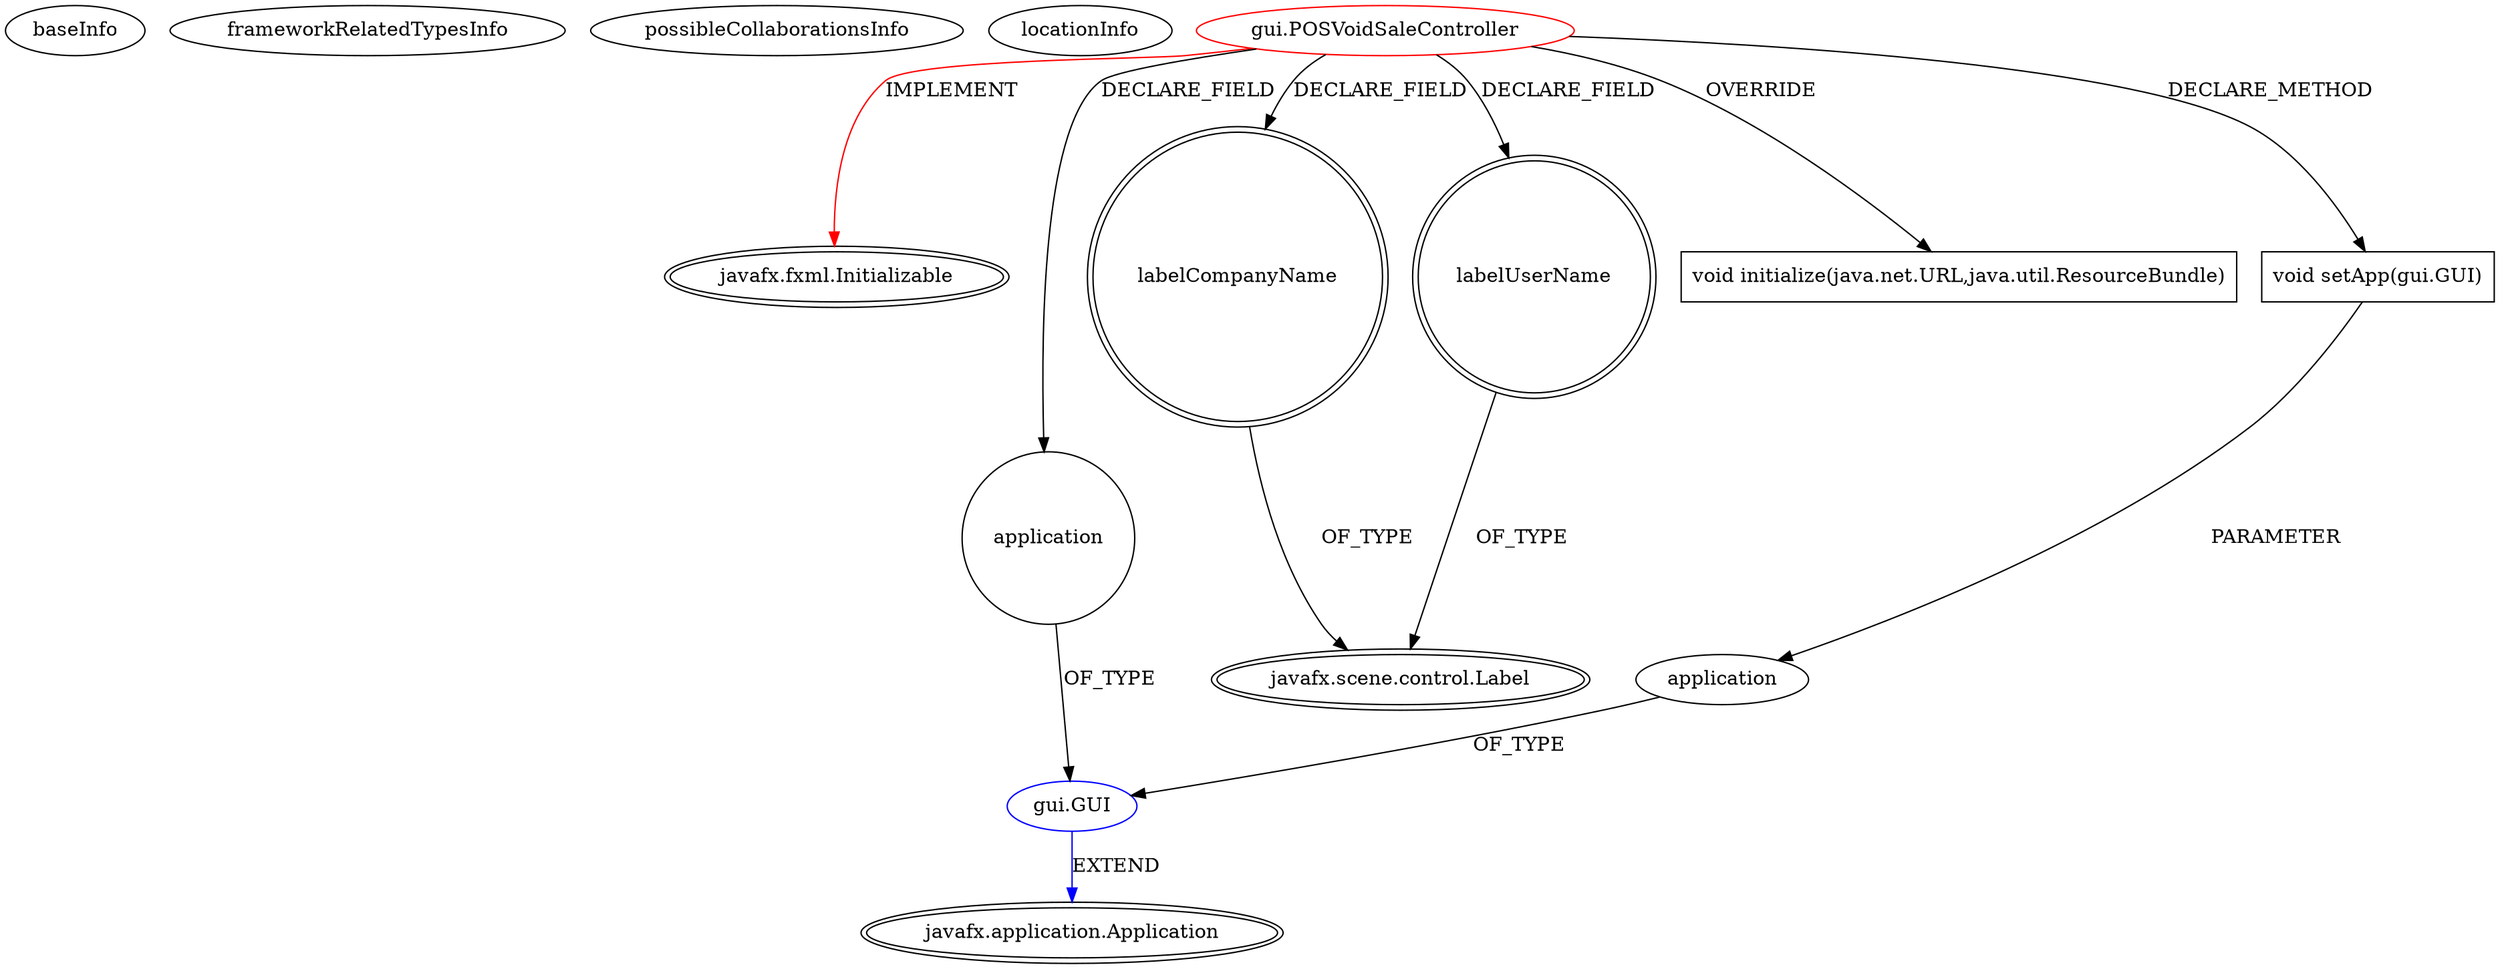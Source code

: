 digraph {
baseInfo[graphId=2217,category="extension_graph",isAnonymous=false,possibleRelation=true]
frameworkRelatedTypesInfo[0="javafx.fxml.Initializable"]
possibleCollaborationsInfo[0="2217~CLIENT_METHOD_DECLARATION-PARAMETER_DECLARATION-FIELD_DECLARATION-~javafx.fxml.Initializable ~javafx.application.Application ~false~false"]
locationInfo[projectName="bpaxson62-JavaFXPOS",filePath="/bpaxson62-JavaFXPOS/JavaFXPOS-master/src/gui/POSVoidSaleController.java",contextSignature="POSVoidSaleController",graphId="2217"]
0[label="gui.POSVoidSaleController",vertexType="ROOT_CLIENT_CLASS_DECLARATION",isFrameworkType=false,color=red]
1[label="javafx.fxml.Initializable",vertexType="FRAMEWORK_INTERFACE_TYPE",isFrameworkType=true,peripheries=2]
2[label="application",vertexType="FIELD_DECLARATION",isFrameworkType=false,shape=circle]
3[label="gui.GUI",vertexType="REFERENCE_CLIENT_CLASS_DECLARATION",isFrameworkType=false,color=blue]
4[label="javafx.application.Application",vertexType="FRAMEWORK_CLASS_TYPE",isFrameworkType=true,peripheries=2]
5[label="labelCompanyName",vertexType="FIELD_DECLARATION",isFrameworkType=true,peripheries=2,shape=circle]
6[label="javafx.scene.control.Label",vertexType="FRAMEWORK_CLASS_TYPE",isFrameworkType=true,peripheries=2]
7[label="labelUserName",vertexType="FIELD_DECLARATION",isFrameworkType=true,peripheries=2,shape=circle]
9[label="void initialize(java.net.URL,java.util.ResourceBundle)",vertexType="OVERRIDING_METHOD_DECLARATION",isFrameworkType=false,shape=box]
10[label="void setApp(gui.GUI)",vertexType="CLIENT_METHOD_DECLARATION",isFrameworkType=false,shape=box]
11[label="application",vertexType="PARAMETER_DECLARATION",isFrameworkType=false]
0->1[label="IMPLEMENT",color=red]
0->2[label="DECLARE_FIELD"]
3->4[label="EXTEND",color=blue]
2->3[label="OF_TYPE"]
0->5[label="DECLARE_FIELD"]
5->6[label="OF_TYPE"]
0->7[label="DECLARE_FIELD"]
7->6[label="OF_TYPE"]
0->9[label="OVERRIDE"]
0->10[label="DECLARE_METHOD"]
11->3[label="OF_TYPE"]
10->11[label="PARAMETER"]
}
